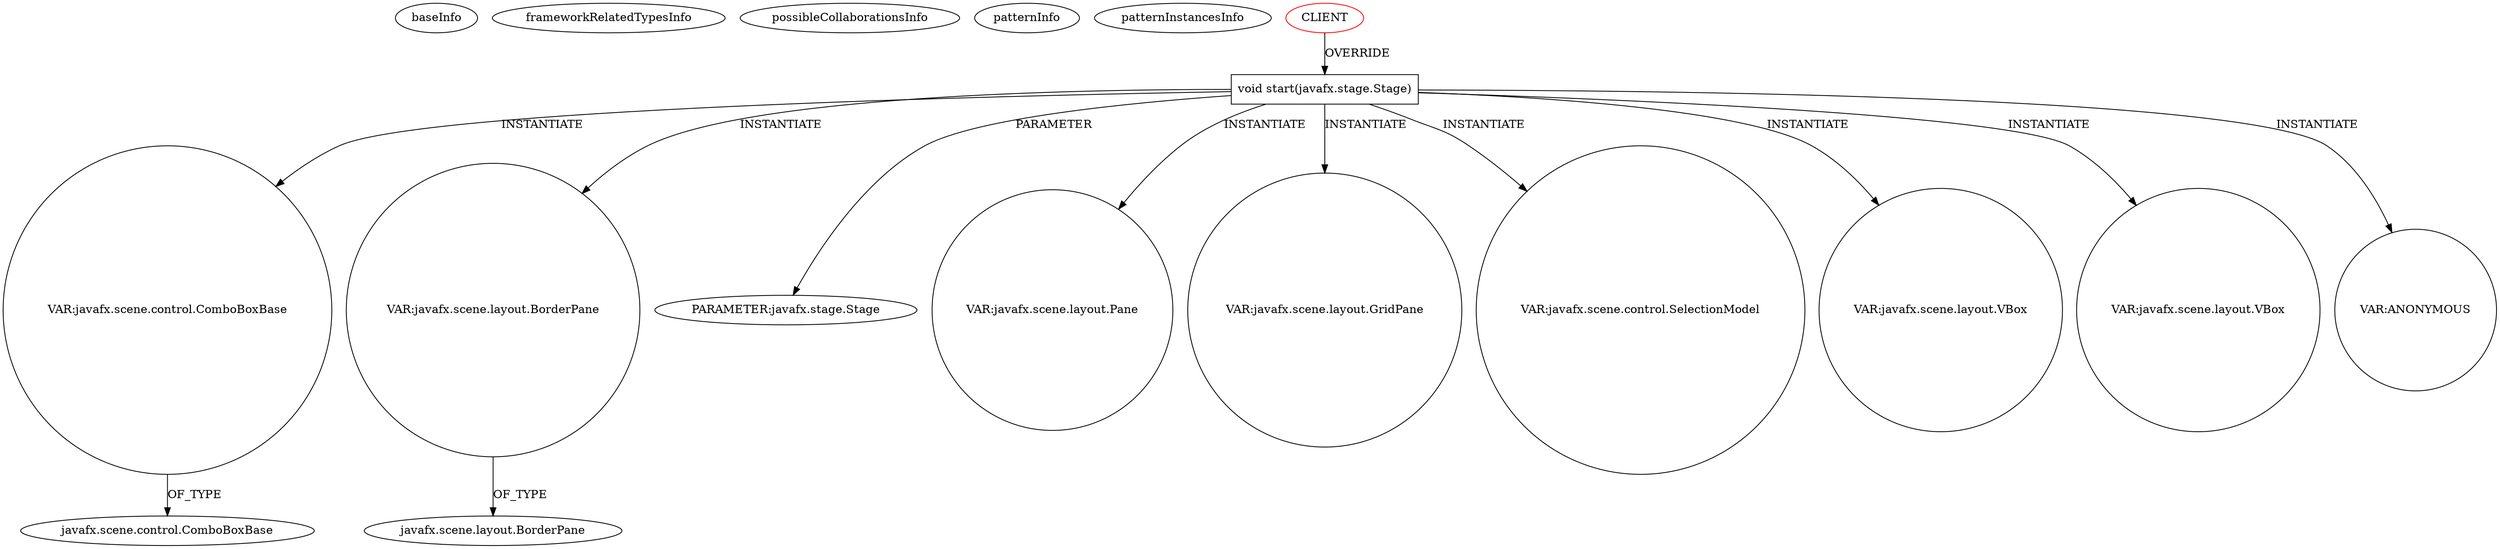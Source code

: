 digraph {
baseInfo[graphId=1142,category="pattern",isAnonymous=false,possibleRelation=false]
frameworkRelatedTypesInfo[]
possibleCollaborationsInfo[]
patternInfo[frequency=2.0,patternRootClient=0]
patternInstancesInfo[0="Tsaru-Java-MP3-Visualizations~/Tsaru-Java-MP3-Visualizations/Java-MP3-Visualizations-master/mp3 Visualization/src/VisualizationInterface.java~VisualizationInterface~1511",1="empollondefisica-PlanetGame~/empollondefisica-PlanetGame/PlanetGame-master/src/testing/Testing.java~Testing~2645"]
177[label="javafx.scene.control.ComboBoxBase",vertexType="FRAMEWORK_CLASS_TYPE",isFrameworkType=false]
175[label="VAR:javafx.scene.control.ComboBoxBase",vertexType="VARIABLE_EXPRESION",isFrameworkType=false,shape=circle]
14[label="void start(javafx.stage.Stage)",vertexType="OVERRIDING_METHOD_DECLARATION",isFrameworkType=false,shape=box]
24[label="VAR:javafx.scene.layout.BorderPane",vertexType="VARIABLE_EXPRESION",isFrameworkType=false,shape=circle]
0[label="CLIENT",vertexType="ROOT_CLIENT_CLASS_DECLARATION",isFrameworkType=false,color=red]
15[label="PARAMETER:javafx.stage.Stage",vertexType="PARAMETER_DECLARATION",isFrameworkType=false]
133[label="VAR:javafx.scene.layout.Pane",vertexType="VARIABLE_EXPRESION",isFrameworkType=false,shape=circle]
33[label="VAR:javafx.scene.layout.GridPane",vertexType="VARIABLE_EXPRESION",isFrameworkType=false,shape=circle]
185[label="VAR:javafx.scene.control.SelectionModel",vertexType="VARIABLE_EXPRESION",isFrameworkType=false,shape=circle]
27[label="VAR:javafx.scene.layout.VBox",vertexType="VARIABLE_EXPRESION",isFrameworkType=false,shape=circle]
109[label="VAR:javafx.scene.layout.VBox",vertexType="VARIABLE_EXPRESION",isFrameworkType=false,shape=circle]
25[label="javafx.scene.layout.BorderPane",vertexType="FRAMEWORK_CLASS_TYPE",isFrameworkType=false]
160[label="VAR:ANONYMOUS",vertexType="VARIABLE_EXPRESION",isFrameworkType=false,shape=circle]
14->15[label="PARAMETER"]
14->27[label="INSTANTIATE"]
24->25[label="OF_TYPE"]
14->160[label="INSTANTIATE"]
14->109[label="INSTANTIATE"]
14->175[label="INSTANTIATE"]
14->33[label="INSTANTIATE"]
14->133[label="INSTANTIATE"]
14->185[label="INSTANTIATE"]
0->14[label="OVERRIDE"]
14->24[label="INSTANTIATE"]
175->177[label="OF_TYPE"]
}
